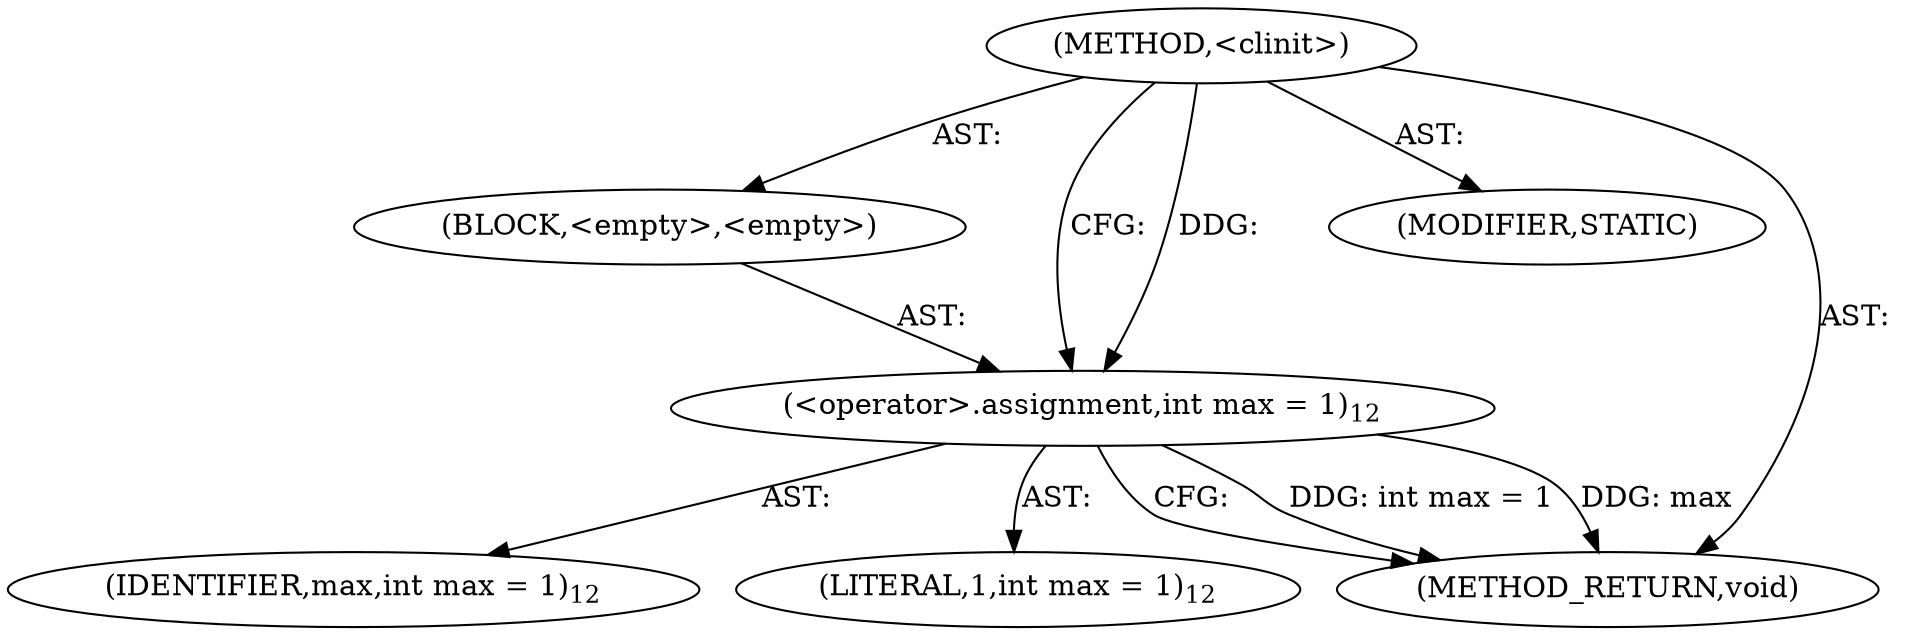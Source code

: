 digraph "&lt;clinit&gt;" {  
"186" [label = <(METHOD,&lt;clinit&gt;)> ]
"187" [label = <(BLOCK,&lt;empty&gt;,&lt;empty&gt;)> ]
"188" [label = <(&lt;operator&gt;.assignment,int max = 1)<SUB>12</SUB>> ]
"189" [label = <(IDENTIFIER,max,int max = 1)<SUB>12</SUB>> ]
"190" [label = <(LITERAL,1,int max = 1)<SUB>12</SUB>> ]
"191" [label = <(MODIFIER,STATIC)> ]
"192" [label = <(METHOD_RETURN,void)> ]
  "186" -> "187"  [ label = "AST: "] 
  "186" -> "191"  [ label = "AST: "] 
  "186" -> "192"  [ label = "AST: "] 
  "187" -> "188"  [ label = "AST: "] 
  "188" -> "189"  [ label = "AST: "] 
  "188" -> "190"  [ label = "AST: "] 
  "188" -> "192"  [ label = "CFG: "] 
  "186" -> "188"  [ label = "CFG: "] 
  "188" -> "192"  [ label = "DDG: int max = 1"] 
  "188" -> "192"  [ label = "DDG: max"] 
  "186" -> "188"  [ label = "DDG: "] 
}
